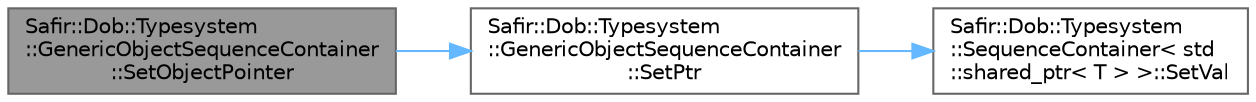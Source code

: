 digraph "Safir::Dob::Typesystem::GenericObjectSequenceContainer::SetObjectPointer"
{
 // LATEX_PDF_SIZE
  bgcolor="transparent";
  edge [fontname=Helvetica,fontsize=10,labelfontname=Helvetica,labelfontsize=10];
  node [fontname=Helvetica,fontsize=10,shape=box,height=0.2,width=0.4];
  rankdir="LR";
  Node1 [label="Safir::Dob::Typesystem\l::GenericObjectSequenceContainer\l::SetObjectPointer",height=0.2,width=0.4,color="gray40", fillcolor="grey60", style="filled", fontcolor="black",tooltip="Set the smart pointer at a certain index in the container."];
  Node1 -> Node2 [color="steelblue1",style="solid"];
  Node2 [label="Safir::Dob::Typesystem\l::GenericObjectSequenceContainer\l::SetPtr",height=0.2,width=0.4,color="grey40", fillcolor="white", style="filled",URL="$a01551.html#addcb81137f7a0e11e9aab271bea42368",tooltip="Set a the object pointer a the specified index."];
  Node2 -> Node3 [color="steelblue1",style="solid"];
  Node3 [label="Safir::Dob::Typesystem\l::SequenceContainer\< std\l::shared_ptr\< T \> \>::SetVal",height=0.2,width=0.4,color="grey40", fillcolor="white", style="filled",URL="$a01527.html#a7203f98e8b3aa5f973d09336ef0d5ecf",tooltip="Update a specific value."];
}

